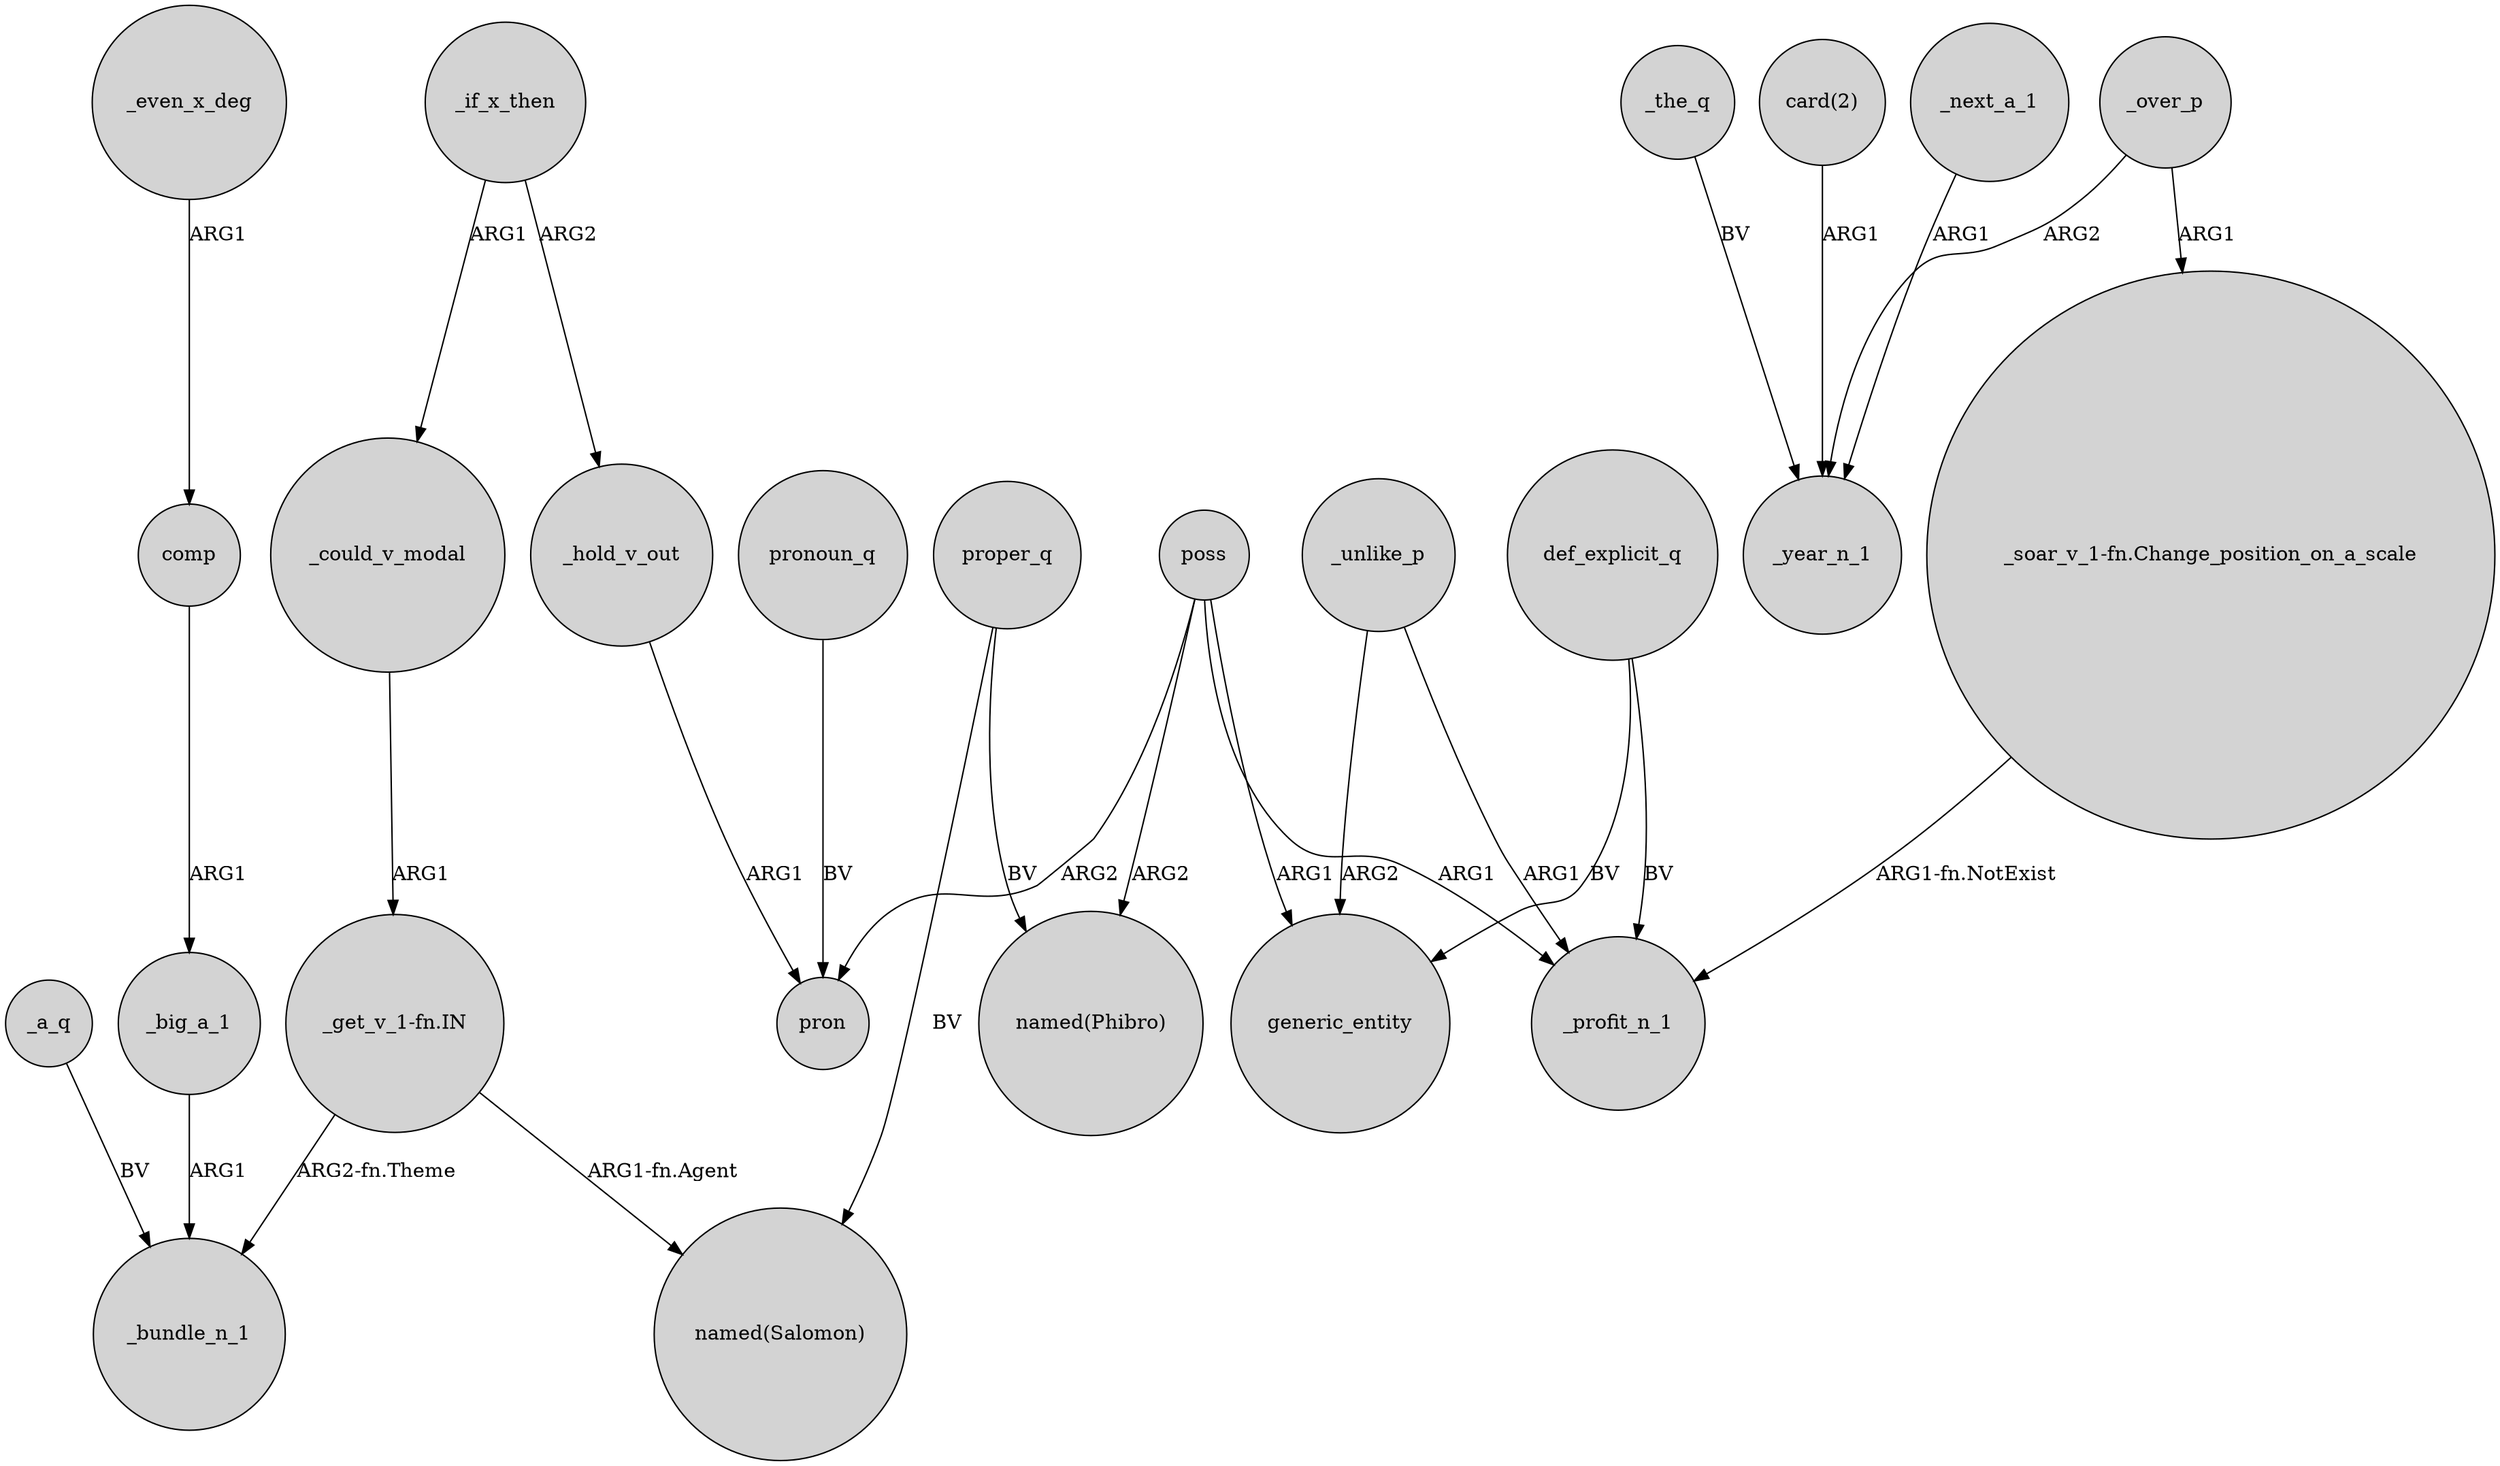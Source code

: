 digraph {
	node [shape=circle style=filled]
	comp -> _big_a_1 [label=ARG1]
	def_explicit_q -> _profit_n_1 [label=BV]
	poss -> generic_entity [label=ARG1]
	poss -> pron [label=ARG2]
	"_soar_v_1-fn.Change_position_on_a_scale" -> _profit_n_1 [label="ARG1-fn.NotExist"]
	_unlike_p -> generic_entity [label=ARG2]
	_hold_v_out -> pron [label=ARG1]
	_could_v_modal -> "_get_v_1-fn.IN" [label=ARG1]
	"_get_v_1-fn.IN" -> "named(Salomon)" [label="ARG1-fn.Agent"]
	_big_a_1 -> _bundle_n_1 [label=ARG1]
	def_explicit_q -> generic_entity [label=BV]
	_if_x_then -> _hold_v_out [label=ARG2]
	_over_p -> "_soar_v_1-fn.Change_position_on_a_scale" [label=ARG1]
	_if_x_then -> _could_v_modal [label=ARG1]
	"_get_v_1-fn.IN" -> _bundle_n_1 [label="ARG2-fn.Theme"]
	_even_x_deg -> comp [label=ARG1]
	pronoun_q -> pron [label=BV]
	_unlike_p -> _profit_n_1 [label=ARG1]
	"card(2)" -> _year_n_1 [label=ARG1]
	proper_q -> "named(Salomon)" [label=BV]
	_a_q -> _bundle_n_1 [label=BV]
	_next_a_1 -> _year_n_1 [label=ARG1]
	proper_q -> "named(Phibro)" [label=BV]
	_the_q -> _year_n_1 [label=BV]
	_over_p -> _year_n_1 [label=ARG2]
	poss -> _profit_n_1 [label=ARG1]
	poss -> "named(Phibro)" [label=ARG2]
}

